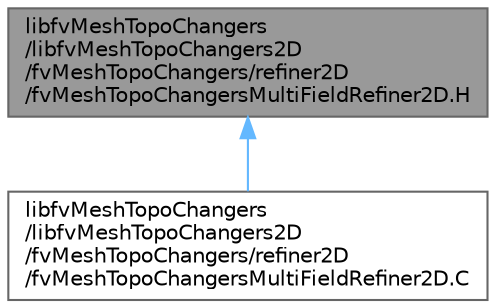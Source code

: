 digraph "libfvMeshTopoChangers/libfvMeshTopoChangers2D/fvMeshTopoChangers/refiner2D/fvMeshTopoChangersMultiFieldRefiner2D.H"
{
 // LATEX_PDF_SIZE
  bgcolor="transparent";
  edge [fontname=Helvetica,fontsize=10,labelfontname=Helvetica,labelfontsize=10];
  node [fontname=Helvetica,fontsize=10,shape=box,height=0.2,width=0.4];
  Node1 [id="Node000001",label="libfvMeshTopoChangers\l/libfvMeshTopoChangers2D\l/fvMeshTopoChangers/refiner2D\l/fvMeshTopoChangersMultiFieldRefiner2D.H",height=0.2,width=0.4,color="gray40", fillcolor="grey60", style="filled", fontcolor="black",tooltip=" "];
  Node1 -> Node2 [id="edge1_Node000001_Node000002",dir="back",color="steelblue1",style="solid",tooltip=" "];
  Node2 [id="Node000002",label="libfvMeshTopoChangers\l/libfvMeshTopoChangers2D\l/fvMeshTopoChangers/refiner2D\l/fvMeshTopoChangersMultiFieldRefiner2D.C",height=0.2,width=0.4,color="grey40", fillcolor="white", style="filled",URL="$fvMeshTopoChangersMultiFieldRefiner2D_8C.html",tooltip=" "];
}
